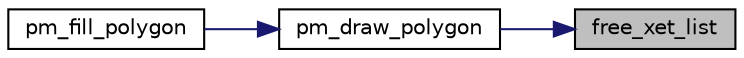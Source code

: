 digraph "free_xet_list"
{
 // INTERACTIVE_SVG=YES
 // LATEX_PDF_SIZE
  bgcolor="transparent";
  edge [fontname="Helvetica",fontsize="10",labelfontname="Helvetica",labelfontsize="10"];
  node [fontname="Helvetica",fontsize="10",shape=record];
  rankdir="RL";
  Node1 [label="free_xet_list",height=0.2,width=0.4,color="black", fillcolor="grey75", style="filled", fontcolor="black",tooltip=" "];
  Node1 -> Node2 [dir="back",color="midnightblue",fontsize="10",style="solid",fontname="Helvetica"];
  Node2 [label="pm_draw_polygon",height=0.2,width=0.4,color="black",URL="$db/dab/lib__pm_8c.html#af34f0067cbb19c514d2da588b6aabd7d",tooltip=" "];
  Node2 -> Node3 [dir="back",color="midnightblue",fontsize="10",style="solid",fontname="Helvetica"];
  Node3 [label="pm_fill_polygon",height=0.2,width=0.4,color="black",URL="$d8/d26/group__PM__FUNCTION__GROUP.html#ga7a7b565844f7e71b71766338df9978ef",tooltip=" "];
}
